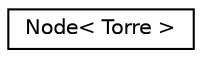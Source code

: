 digraph "Graphical Class Hierarchy"
{
  edge [fontname="Helvetica",fontsize="10",labelfontname="Helvetica",labelfontsize="10"];
  node [fontname="Helvetica",fontsize="10",shape=record];
  rankdir="LR";
  Node0 [label="Node\< Torre \>",height=0.2,width=0.4,color="black", fillcolor="white", style="filled",URL="$classNode.html"];
}
